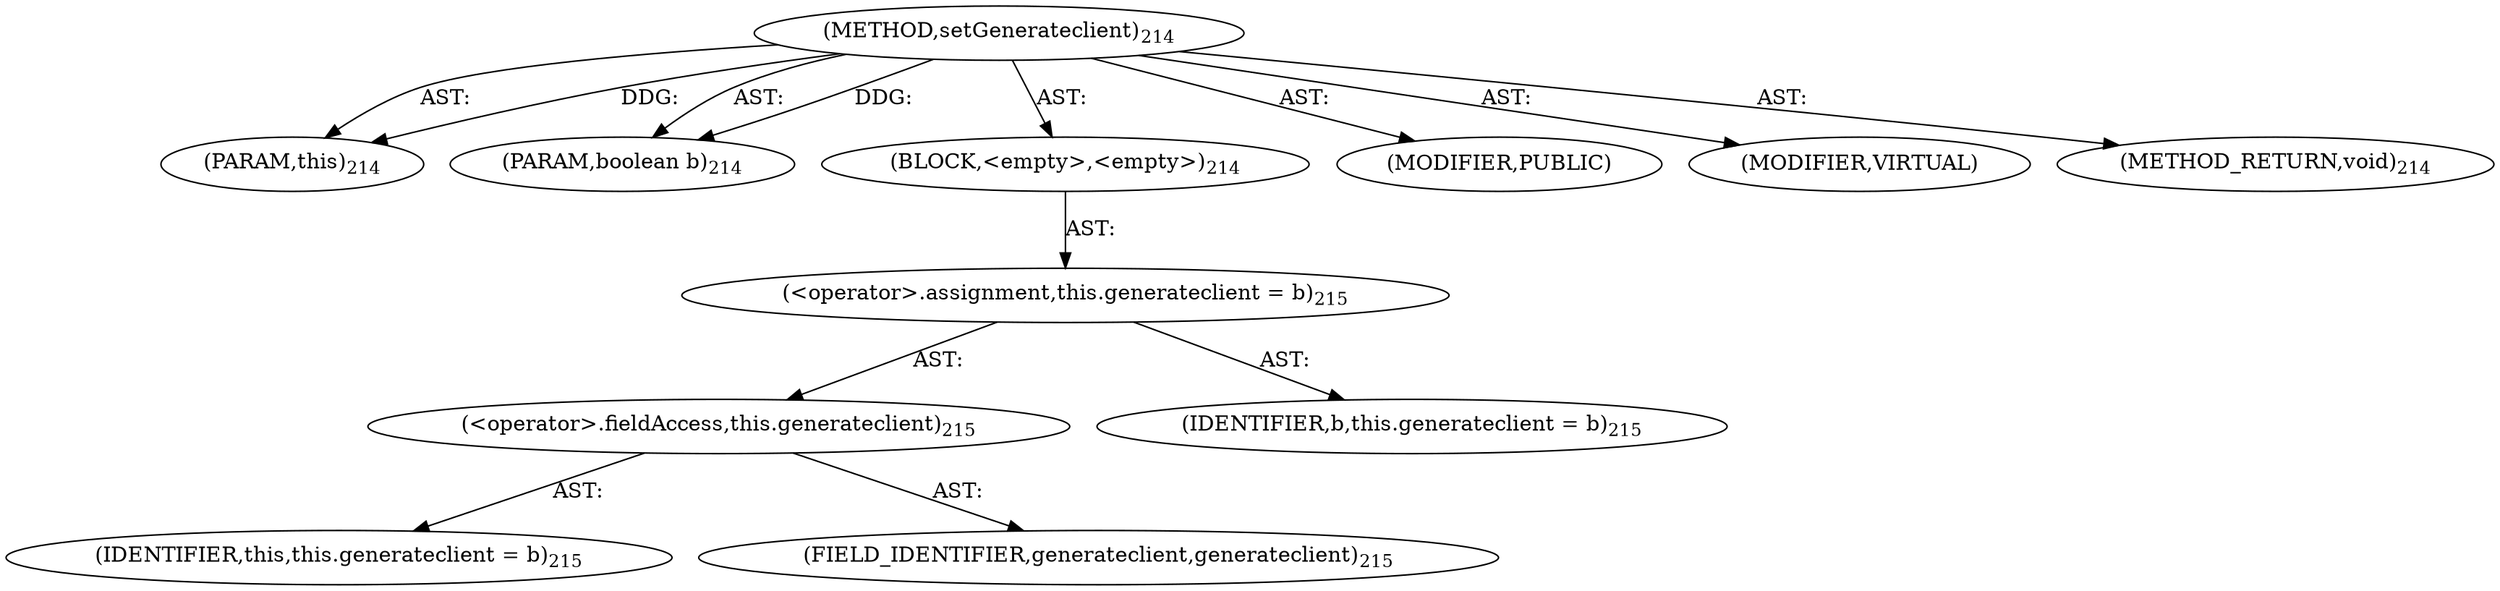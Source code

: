 digraph "setGenerateclient" {  
"111669149701" [label = <(METHOD,setGenerateclient)<SUB>214</SUB>> ]
"115964116997" [label = <(PARAM,this)<SUB>214</SUB>> ]
"115964117020" [label = <(PARAM,boolean b)<SUB>214</SUB>> ]
"25769803781" [label = <(BLOCK,&lt;empty&gt;,&lt;empty&gt;)<SUB>214</SUB>> ]
"30064771084" [label = <(&lt;operator&gt;.assignment,this.generateclient = b)<SUB>215</SUB>> ]
"30064771085" [label = <(&lt;operator&gt;.fieldAccess,this.generateclient)<SUB>215</SUB>> ]
"68719476741" [label = <(IDENTIFIER,this,this.generateclient = b)<SUB>215</SUB>> ]
"55834574853" [label = <(FIELD_IDENTIFIER,generateclient,generateclient)<SUB>215</SUB>> ]
"68719476798" [label = <(IDENTIFIER,b,this.generateclient = b)<SUB>215</SUB>> ]
"133143986211" [label = <(MODIFIER,PUBLIC)> ]
"133143986212" [label = <(MODIFIER,VIRTUAL)> ]
"128849018885" [label = <(METHOD_RETURN,void)<SUB>214</SUB>> ]
  "111669149701" -> "115964116997"  [ label = "AST: "] 
  "111669149701" -> "115964117020"  [ label = "AST: "] 
  "111669149701" -> "25769803781"  [ label = "AST: "] 
  "111669149701" -> "133143986211"  [ label = "AST: "] 
  "111669149701" -> "133143986212"  [ label = "AST: "] 
  "111669149701" -> "128849018885"  [ label = "AST: "] 
  "25769803781" -> "30064771084"  [ label = "AST: "] 
  "30064771084" -> "30064771085"  [ label = "AST: "] 
  "30064771084" -> "68719476798"  [ label = "AST: "] 
  "30064771085" -> "68719476741"  [ label = "AST: "] 
  "30064771085" -> "55834574853"  [ label = "AST: "] 
  "111669149701" -> "115964116997"  [ label = "DDG: "] 
  "111669149701" -> "115964117020"  [ label = "DDG: "] 
}
